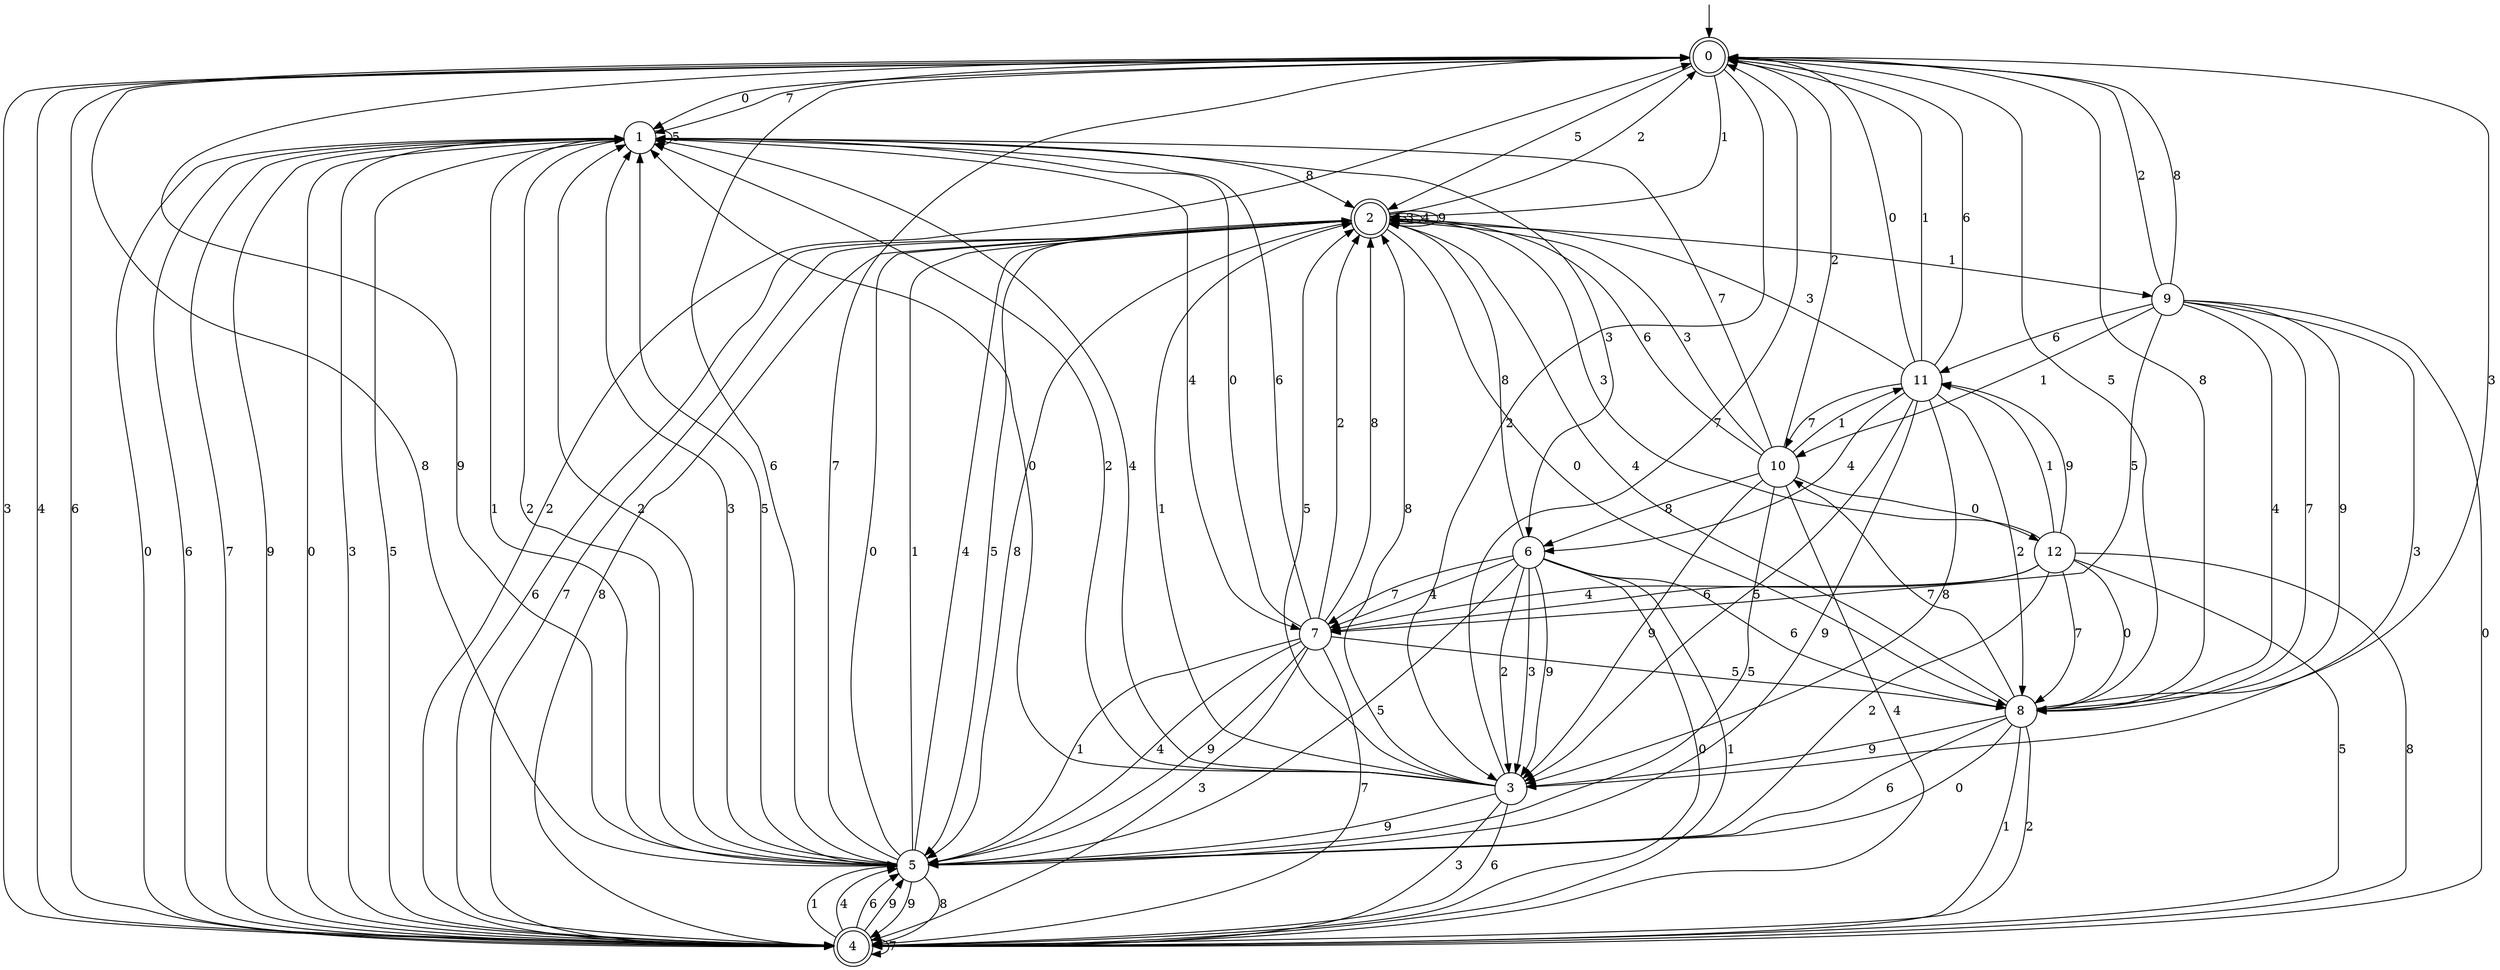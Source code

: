 digraph g {

	s0 [shape="doublecircle" label="0"];
	s1 [shape="circle" label="1"];
	s2 [shape="doublecircle" label="2"];
	s3 [shape="circle" label="3"];
	s4 [shape="doublecircle" label="4"];
	s5 [shape="circle" label="5"];
	s6 [shape="circle" label="6"];
	s7 [shape="circle" label="7"];
	s8 [shape="circle" label="8"];
	s9 [shape="circle" label="9"];
	s10 [shape="circle" label="10"];
	s11 [shape="circle" label="11"];
	s12 [shape="circle" label="12"];
	s0 -> s1 [label="0"];
	s0 -> s2 [label="1"];
	s0 -> s3 [label="2"];
	s0 -> s4 [label="3"];
	s0 -> s4 [label="4"];
	s0 -> s2 [label="5"];
	s0 -> s4 [label="6"];
	s0 -> s1 [label="7"];
	s0 -> s5 [label="8"];
	s0 -> s5 [label="9"];
	s1 -> s4 [label="0"];
	s1 -> s5 [label="1"];
	s1 -> s5 [label="2"];
	s1 -> s6 [label="3"];
	s1 -> s7 [label="4"];
	s1 -> s1 [label="5"];
	s1 -> s4 [label="6"];
	s1 -> s4 [label="7"];
	s1 -> s2 [label="8"];
	s1 -> s4 [label="9"];
	s2 -> s8 [label="0"];
	s2 -> s9 [label="1"];
	s2 -> s0 [label="2"];
	s2 -> s2 [label="3"];
	s2 -> s2 [label="4"];
	s2 -> s5 [label="5"];
	s2 -> s4 [label="6"];
	s2 -> s4 [label="7"];
	s2 -> s5 [label="8"];
	s2 -> s2 [label="9"];
	s3 -> s1 [label="0"];
	s3 -> s2 [label="1"];
	s3 -> s1 [label="2"];
	s3 -> s4 [label="3"];
	s3 -> s1 [label="4"];
	s3 -> s2 [label="5"];
	s3 -> s4 [label="6"];
	s3 -> s0 [label="7"];
	s3 -> s2 [label="8"];
	s3 -> s5 [label="9"];
	s4 -> s1 [label="0"];
	s4 -> s5 [label="1"];
	s4 -> s0 [label="2"];
	s4 -> s1 [label="3"];
	s4 -> s5 [label="4"];
	s4 -> s1 [label="5"];
	s4 -> s5 [label="6"];
	s4 -> s4 [label="7"];
	s4 -> s2 [label="8"];
	s4 -> s5 [label="9"];
	s5 -> s2 [label="0"];
	s5 -> s2 [label="1"];
	s5 -> s1 [label="2"];
	s5 -> s1 [label="3"];
	s5 -> s2 [label="4"];
	s5 -> s1 [label="5"];
	s5 -> s0 [label="6"];
	s5 -> s0 [label="7"];
	s5 -> s4 [label="8"];
	s5 -> s4 [label="9"];
	s6 -> s4 [label="0"];
	s6 -> s4 [label="1"];
	s6 -> s3 [label="2"];
	s6 -> s3 [label="3"];
	s6 -> s7 [label="4"];
	s6 -> s5 [label="5"];
	s6 -> s8 [label="6"];
	s6 -> s7 [label="7"];
	s6 -> s2 [label="8"];
	s6 -> s3 [label="9"];
	s7 -> s1 [label="0"];
	s7 -> s5 [label="1"];
	s7 -> s2 [label="2"];
	s7 -> s4 [label="3"];
	s7 -> s5 [label="4"];
	s7 -> s8 [label="5"];
	s7 -> s1 [label="6"];
	s7 -> s4 [label="7"];
	s7 -> s2 [label="8"];
	s7 -> s5 [label="9"];
	s8 -> s5 [label="0"];
	s8 -> s4 [label="1"];
	s8 -> s4 [label="2"];
	s8 -> s0 [label="3"];
	s8 -> s2 [label="4"];
	s8 -> s0 [label="5"];
	s8 -> s5 [label="6"];
	s8 -> s10 [label="7"];
	s8 -> s0 [label="8"];
	s8 -> s3 [label="9"];
	s9 -> s4 [label="0"];
	s9 -> s10 [label="1"];
	s9 -> s0 [label="2"];
	s9 -> s3 [label="3"];
	s9 -> s8 [label="4"];
	s9 -> s7 [label="5"];
	s9 -> s11 [label="6"];
	s9 -> s8 [label="7"];
	s9 -> s0 [label="8"];
	s9 -> s8 [label="9"];
	s10 -> s12 [label="0"];
	s10 -> s11 [label="1"];
	s10 -> s0 [label="2"];
	s10 -> s2 [label="3"];
	s10 -> s4 [label="4"];
	s10 -> s5 [label="5"];
	s10 -> s2 [label="6"];
	s10 -> s1 [label="7"];
	s10 -> s6 [label="8"];
	s10 -> s3 [label="9"];
	s11 -> s0 [label="0"];
	s11 -> s0 [label="1"];
	s11 -> s8 [label="2"];
	s11 -> s2 [label="3"];
	s11 -> s6 [label="4"];
	s11 -> s3 [label="5"];
	s11 -> s0 [label="6"];
	s11 -> s10 [label="7"];
	s11 -> s3 [label="8"];
	s11 -> s5 [label="9"];
	s12 -> s8 [label="0"];
	s12 -> s11 [label="1"];
	s12 -> s5 [label="2"];
	s12 -> s2 [label="3"];
	s12 -> s7 [label="4"];
	s12 -> s4 [label="5"];
	s12 -> s7 [label="6"];
	s12 -> s8 [label="7"];
	s12 -> s4 [label="8"];
	s12 -> s11 [label="9"];

__start0 [label="" shape="none" width="0" height="0"];
__start0 -> s0;

}
